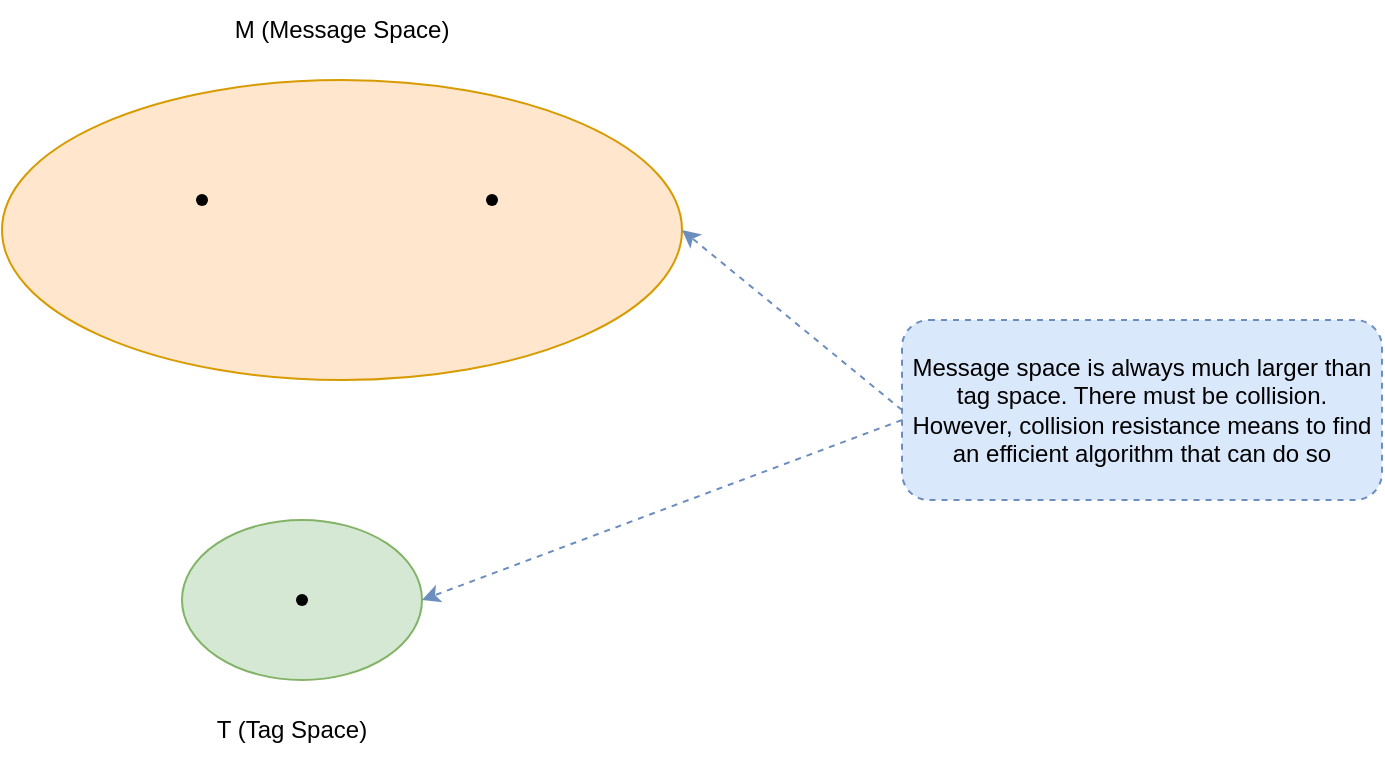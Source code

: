 <mxfile version="24.8.3">
  <diagram name="Page-1" id="m_p_Zxi98jw82JD-ihEY">
    <mxGraphModel dx="1364" dy="758" grid="1" gridSize="10" guides="1" tooltips="1" connect="1" arrows="1" fold="1" page="1" pageScale="1" pageWidth="850" pageHeight="1100" math="0" shadow="0">
      <root>
        <mxCell id="0" />
        <mxCell id="1" parent="0" />
        <mxCell id="LPaYy3UCM_7v4Dlni08d-1" value="" style="ellipse;whiteSpace=wrap;html=1;fillColor=#ffe6cc;strokeColor=#d79b00;" vertex="1" parent="1">
          <mxGeometry x="100" y="170" width="340" height="150" as="geometry" />
        </mxCell>
        <mxCell id="LPaYy3UCM_7v4Dlni08d-2" value="M (Message Space)" style="text;html=1;align=center;verticalAlign=middle;whiteSpace=wrap;rounded=0;" vertex="1" parent="1">
          <mxGeometry x="205" y="130" width="130" height="30" as="geometry" />
        </mxCell>
        <mxCell id="LPaYy3UCM_7v4Dlni08d-3" value="" style="ellipse;whiteSpace=wrap;html=1;fillColor=#d5e8d4;strokeColor=#82b366;" vertex="1" parent="1">
          <mxGeometry x="190" y="390" width="120" height="80" as="geometry" />
        </mxCell>
        <mxCell id="LPaYy3UCM_7v4Dlni08d-4" value="T (Tag Space)" style="text;html=1;align=center;verticalAlign=middle;whiteSpace=wrap;rounded=0;" vertex="1" parent="1">
          <mxGeometry x="200" y="480" width="90" height="30" as="geometry" />
        </mxCell>
        <mxCell id="LPaYy3UCM_7v4Dlni08d-5" value="" style="shape=waypoint;sketch=0;fillStyle=solid;size=6;pointerEvents=1;points=[];fillColor=none;resizable=0;rotatable=0;perimeter=centerPerimeter;snapToPoint=1;" vertex="1" parent="1">
          <mxGeometry x="190" y="220" width="20" height="20" as="geometry" />
        </mxCell>
        <mxCell id="LPaYy3UCM_7v4Dlni08d-6" value="" style="shape=waypoint;sketch=0;fillStyle=solid;size=6;pointerEvents=1;points=[];fillColor=none;resizable=0;rotatable=0;perimeter=centerPerimeter;snapToPoint=1;" vertex="1" parent="1">
          <mxGeometry x="335" y="220" width="20" height="20" as="geometry" />
        </mxCell>
        <mxCell id="LPaYy3UCM_7v4Dlni08d-7" value="" style="shape=waypoint;sketch=0;fillStyle=solid;size=6;pointerEvents=1;points=[];fillColor=none;resizable=0;rotatable=0;perimeter=centerPerimeter;snapToPoint=1;" vertex="1" parent="1">
          <mxGeometry x="240" y="420" width="20" height="20" as="geometry" />
        </mxCell>
        <mxCell id="LPaYy3UCM_7v4Dlni08d-8" value="Message space is always much larger than tag space. There must be collision. However, collision resistance means to find an efficient algorithm that can do so" style="rounded=1;whiteSpace=wrap;html=1;dashed=1;fillColor=#dae8fc;strokeColor=#6c8ebf;" vertex="1" parent="1">
          <mxGeometry x="550" y="290" width="240" height="90" as="geometry" />
        </mxCell>
        <mxCell id="LPaYy3UCM_7v4Dlni08d-10" value="" style="endArrow=classic;html=1;rounded=0;entryX=1;entryY=0.5;entryDx=0;entryDy=0;exitX=0;exitY=0.5;exitDx=0;exitDy=0;fillColor=#dae8fc;strokeColor=#6c8ebf;dashed=1;" edge="1" parent="1" source="LPaYy3UCM_7v4Dlni08d-8" target="LPaYy3UCM_7v4Dlni08d-1">
          <mxGeometry width="50" height="50" relative="1" as="geometry">
            <mxPoint x="400" y="420" as="sourcePoint" />
            <mxPoint x="450" y="370" as="targetPoint" />
          </mxGeometry>
        </mxCell>
        <mxCell id="LPaYy3UCM_7v4Dlni08d-11" value="" style="endArrow=classic;html=1;rounded=0;entryX=1;entryY=0.5;entryDx=0;entryDy=0;dashed=1;fillColor=#dae8fc;strokeColor=#6c8ebf;" edge="1" parent="1" target="LPaYy3UCM_7v4Dlni08d-3">
          <mxGeometry width="50" height="50" relative="1" as="geometry">
            <mxPoint x="550" y="340" as="sourcePoint" />
            <mxPoint x="450" y="370" as="targetPoint" />
          </mxGeometry>
        </mxCell>
      </root>
    </mxGraphModel>
  </diagram>
</mxfile>
